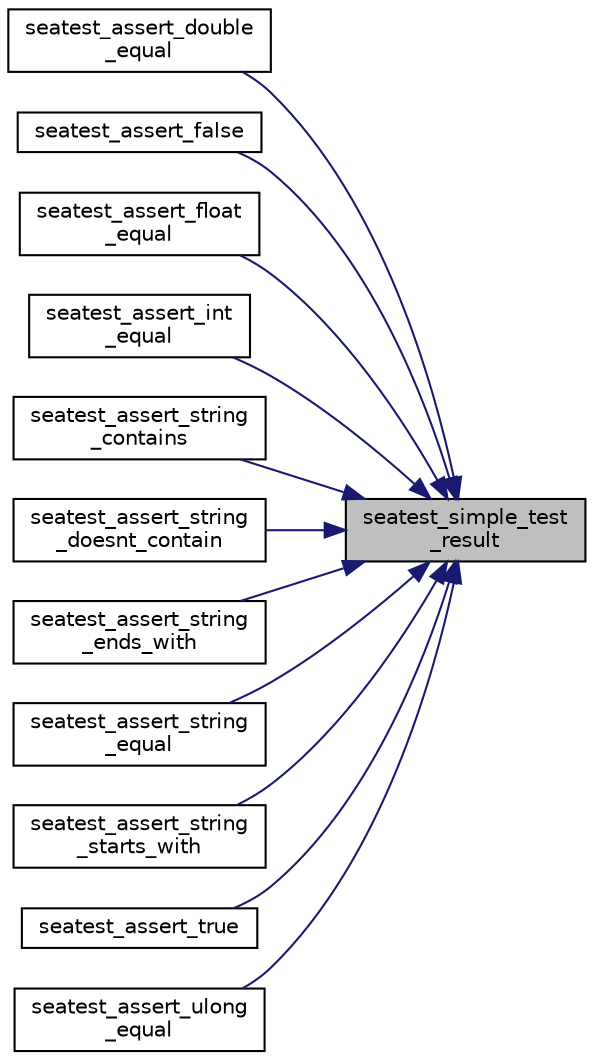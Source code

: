 digraph "seatest_simple_test_result"
{
 // LATEX_PDF_SIZE
  edge [fontname="Helvetica",fontsize="10",labelfontname="Helvetica",labelfontsize="10"];
  node [fontname="Helvetica",fontsize="10",shape=record];
  rankdir="RL";
  Node1 [label="seatest_simple_test\l_result",height=0.2,width=0.4,color="black", fillcolor="grey75", style="filled", fontcolor="black",tooltip=" "];
  Node1 -> Node2 [dir="back",color="midnightblue",fontsize="10",style="solid",fontname="Helvetica"];
  Node2 [label="seatest_assert_double\l_equal",height=0.2,width=0.4,color="black", fillcolor="white", style="filled",URL="$seatest_8h.html#a56475221e0441b652f042d74124937b1",tooltip=" "];
  Node1 -> Node3 [dir="back",color="midnightblue",fontsize="10",style="solid",fontname="Helvetica"];
  Node3 [label="seatest_assert_false",height=0.2,width=0.4,color="black", fillcolor="white", style="filled",URL="$seatest_8h.html#a1922b9373a1a72bf2ff1d6c56a58d046",tooltip=" "];
  Node1 -> Node4 [dir="back",color="midnightblue",fontsize="10",style="solid",fontname="Helvetica"];
  Node4 [label="seatest_assert_float\l_equal",height=0.2,width=0.4,color="black", fillcolor="white", style="filled",URL="$seatest_8h.html#ada814c45982838861a8ea42b8e1f3327",tooltip=" "];
  Node1 -> Node5 [dir="back",color="midnightblue",fontsize="10",style="solid",fontname="Helvetica"];
  Node5 [label="seatest_assert_int\l_equal",height=0.2,width=0.4,color="black", fillcolor="white", style="filled",URL="$seatest_8h.html#a298616c1a74b5a1eca36662d892ec7c0",tooltip=" "];
  Node1 -> Node6 [dir="back",color="midnightblue",fontsize="10",style="solid",fontname="Helvetica"];
  Node6 [label="seatest_assert_string\l_contains",height=0.2,width=0.4,color="black", fillcolor="white", style="filled",URL="$seatest_8h.html#a26b85343f10bd2b1ae30bb170bb3abca",tooltip=" "];
  Node1 -> Node7 [dir="back",color="midnightblue",fontsize="10",style="solid",fontname="Helvetica"];
  Node7 [label="seatest_assert_string\l_doesnt_contain",height=0.2,width=0.4,color="black", fillcolor="white", style="filled",URL="$seatest_8h.html#a2c66c22449e2cff49ebb24514461dc66",tooltip=" "];
  Node1 -> Node8 [dir="back",color="midnightblue",fontsize="10",style="solid",fontname="Helvetica"];
  Node8 [label="seatest_assert_string\l_ends_with",height=0.2,width=0.4,color="black", fillcolor="white", style="filled",URL="$seatest_8h.html#a575a75961083ff69516f98d8601f2775",tooltip=" "];
  Node1 -> Node9 [dir="back",color="midnightblue",fontsize="10",style="solid",fontname="Helvetica"];
  Node9 [label="seatest_assert_string\l_equal",height=0.2,width=0.4,color="black", fillcolor="white", style="filled",URL="$seatest_8h.html#a9127ad3e212b27f99cfcacb70e1e25b3",tooltip=" "];
  Node1 -> Node10 [dir="back",color="midnightblue",fontsize="10",style="solid",fontname="Helvetica"];
  Node10 [label="seatest_assert_string\l_starts_with",height=0.2,width=0.4,color="black", fillcolor="white", style="filled",URL="$seatest_8h.html#afea2d72c3f295da9ed47cf2b7bc94471",tooltip=" "];
  Node1 -> Node11 [dir="back",color="midnightblue",fontsize="10",style="solid",fontname="Helvetica"];
  Node11 [label="seatest_assert_true",height=0.2,width=0.4,color="black", fillcolor="white", style="filled",URL="$seatest_8h.html#abe055003379b9d5ae0fd9928e437306b",tooltip=" "];
  Node1 -> Node12 [dir="back",color="midnightblue",fontsize="10",style="solid",fontname="Helvetica"];
  Node12 [label="seatest_assert_ulong\l_equal",height=0.2,width=0.4,color="black", fillcolor="white", style="filled",URL="$seatest_8h.html#a0af54818274e6eb4cc5f7bbf7fc3e569",tooltip=" "];
}
